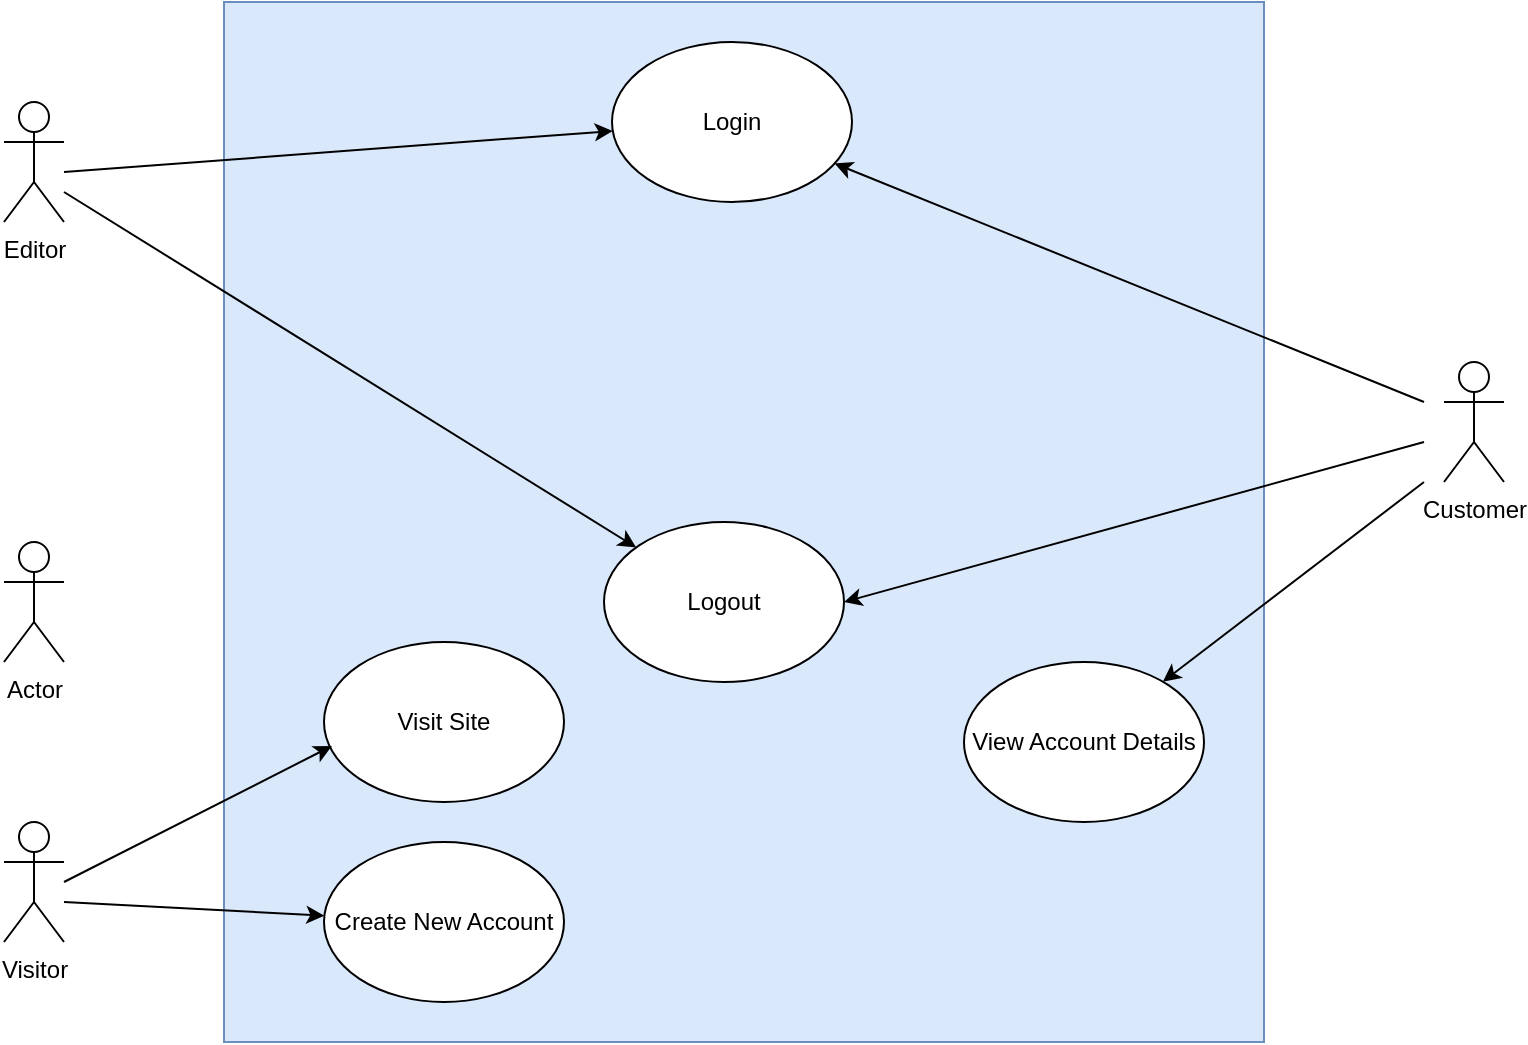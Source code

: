 <mxfile compressed="true" version="16.5.6" type="github"><diagram id="SVKaOEhVigUVczkBLGVq" name="Page-1"><mxGraphModel dx="868" dy="450" grid="1" gridSize="10" guides="1" tooltips="1" connect="1" arrows="1" fold="1" page="1" pageScale="1" pageWidth="827" pageHeight="1169" math="0" shadow="0"><root><object label="" id="0"><mxCell/></object><mxCell id="1" parent="0"/><mxCell id="cUy7YZxRetMB7Kt8PGve-1" value="Editor" style="shape=umlActor;verticalLabelPosition=bottom;verticalAlign=top;html=1;outlineConnect=0;" parent="1" vertex="1"><mxGeometry x="50" y="90" width="30" height="60" as="geometry"/></mxCell><mxCell id="cUy7YZxRetMB7Kt8PGve-2" value="Visitor" style="shape=umlActor;verticalLabelPosition=bottom;verticalAlign=top;html=1;outlineConnect=0;" parent="1" vertex="1"><mxGeometry x="50" y="450" width="30" height="60" as="geometry"/></mxCell><mxCell id="aoWT-LzkS2eulk2DC-qY-1" value="Customer" style="shape=umlActor;verticalLabelPosition=bottom;verticalAlign=top;html=1;outlineConnect=0;" parent="1" vertex="1"><mxGeometry x="770" y="220" width="30" height="60" as="geometry"/></mxCell><mxCell id="c1tF5glh7n1Xves2hnFM-1" value="" style="whiteSpace=wrap;html=1;aspect=fixed;fillColor=#dae8fc;strokeColor=#6c8ebf;" parent="1" vertex="1"><mxGeometry x="160" y="40" width="520" height="520" as="geometry"/></mxCell><mxCell id="c1tF5glh7n1Xves2hnFM-2" value="Login" style="ellipse;whiteSpace=wrap;html=1;" parent="1" vertex="1"><mxGeometry x="354" y="60" width="120" height="80" as="geometry"/></mxCell><mxCell id="c1tF5glh7n1Xves2hnFM-3" value="Logout" style="ellipse;whiteSpace=wrap;html=1;" parent="1" vertex="1"><mxGeometry x="350" y="300" width="120" height="80" as="geometry"/></mxCell><mxCell id="c1tF5glh7n1Xves2hnFM-4" value="View Account Details" style="ellipse;whiteSpace=wrap;html=1;" parent="1" vertex="1"><mxGeometry x="530" y="370" width="120" height="80" as="geometry"/></mxCell><mxCell id="c1tF5glh7n1Xves2hnFM-5" value="Visit Site" style="ellipse;whiteSpace=wrap;html=1;" parent="1" vertex="1"><mxGeometry x="210" y="360" width="120" height="80" as="geometry"/></mxCell><mxCell id="c1tF5glh7n1Xves2hnFM-6" value="Create New Account" style="ellipse;whiteSpace=wrap;html=1;" parent="1" vertex="1"><mxGeometry x="210" y="460" width="120" height="80" as="geometry"/></mxCell><mxCell id="IfXhBUEUI42p9_bn3BJ2-1" value="" style="endArrow=classic;html=1;rounded=0;" parent="1" target="c1tF5glh7n1Xves2hnFM-2" edge="1"><mxGeometry width="50" height="50" relative="1" as="geometry"><mxPoint x="80" y="125" as="sourcePoint"/><mxPoint x="130" y="110" as="targetPoint"/></mxGeometry></mxCell><mxCell id="IfXhBUEUI42p9_bn3BJ2-2" value="" style="endArrow=classic;html=1;rounded=0;" parent="1" target="c1tF5glh7n1Xves2hnFM-2" edge="1"><mxGeometry width="50" height="50" relative="1" as="geometry"><mxPoint x="760" y="240" as="sourcePoint"/><mxPoint x="740" y="70" as="targetPoint"/></mxGeometry></mxCell><mxCell id="IfXhBUEUI42p9_bn3BJ2-3" value="" style="endArrow=classic;html=1;rounded=0;entryX=1;entryY=0.5;entryDx=0;entryDy=0;" parent="1" target="c1tF5glh7n1Xves2hnFM-3" edge="1"><mxGeometry width="50" height="50" relative="1" as="geometry"><mxPoint x="760" y="260" as="sourcePoint"/><mxPoint x="483.499" y="115.159" as="targetPoint"/></mxGeometry></mxCell><mxCell id="IfXhBUEUI42p9_bn3BJ2-4" value="" style="endArrow=classic;html=1;rounded=0;" parent="1" target="c1tF5glh7n1Xves2hnFM-3" edge="1"><mxGeometry width="50" height="50" relative="1" as="geometry"><mxPoint x="80" y="135" as="sourcePoint"/><mxPoint x="364.375" y="114.463" as="targetPoint"/></mxGeometry></mxCell><mxCell id="IfXhBUEUI42p9_bn3BJ2-5" value="" style="endArrow=classic;html=1;rounded=0;" parent="1" target="c1tF5glh7n1Xves2hnFM-4" edge="1"><mxGeometry width="50" height="50" relative="1" as="geometry"><mxPoint x="760" y="280" as="sourcePoint"/><mxPoint x="480" y="350" as="targetPoint"/></mxGeometry></mxCell><mxCell id="IfXhBUEUI42p9_bn3BJ2-6" value="" style="endArrow=classic;html=1;rounded=0;entryX=0.033;entryY=0.65;entryDx=0;entryDy=0;entryPerimeter=0;" parent="1" target="c1tF5glh7n1Xves2hnFM-5" edge="1"><mxGeometry width="50" height="50" relative="1" as="geometry"><mxPoint x="80" y="480" as="sourcePoint"/><mxPoint x="130" y="430" as="targetPoint"/></mxGeometry></mxCell><mxCell id="IfXhBUEUI42p9_bn3BJ2-7" value="" style="endArrow=classic;html=1;rounded=0;" parent="1" target="c1tF5glh7n1Xves2hnFM-6" edge="1"><mxGeometry width="50" height="50" relative="1" as="geometry"><mxPoint x="80" y="490" as="sourcePoint"/><mxPoint x="223.96" y="422" as="targetPoint"/></mxGeometry></mxCell><mxCell id="uiXbMZqT-14mHjZ203Sp-1" value="Actor" style="shape=umlActor;verticalLabelPosition=bottom;verticalAlign=top;html=1;outlineConnect=0;" vertex="1" parent="1"><mxGeometry x="50" y="310" width="30" height="60" as="geometry"/></mxCell></root></mxGraphModel></diagram></mxfile>